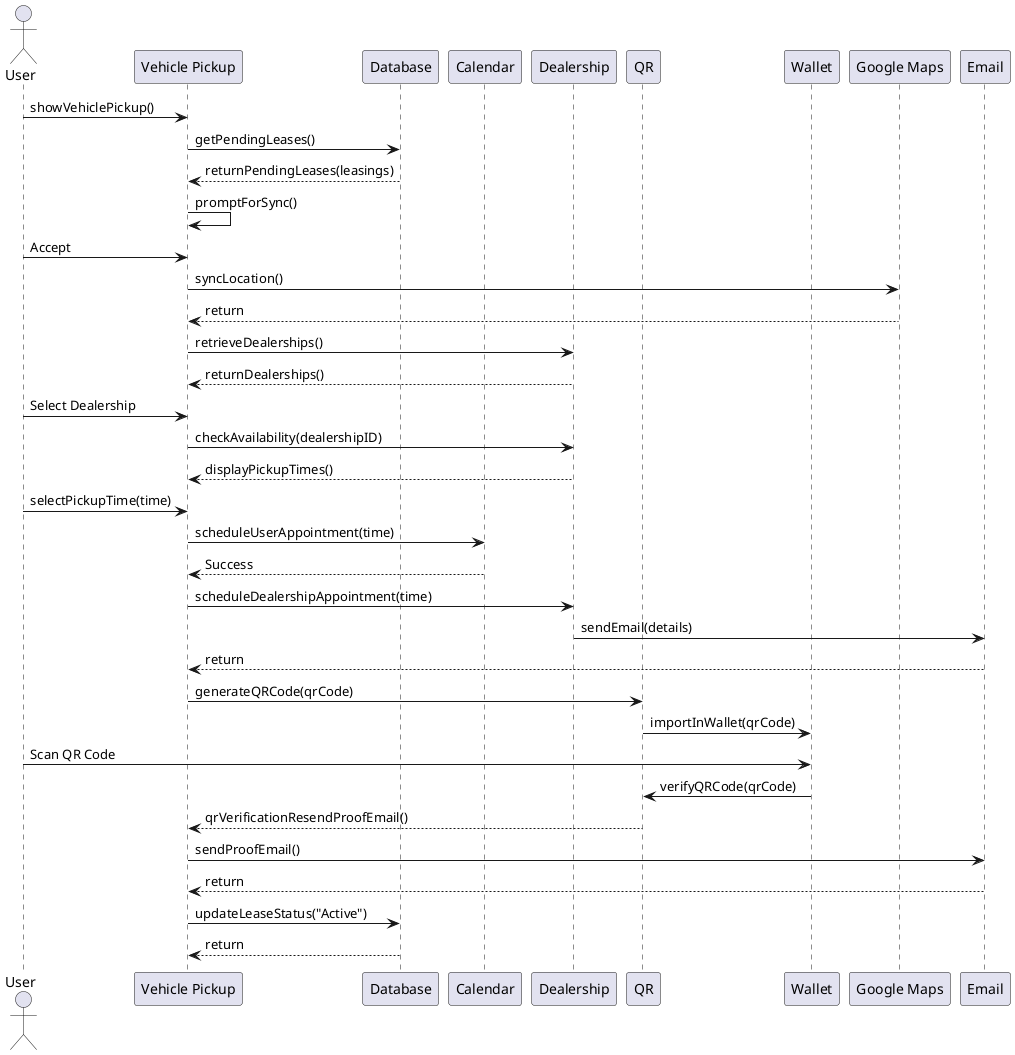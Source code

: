 @startuml
actor User
participant "Vehicle Pickup" as VP
participant Database
participant Calendar
participant Dealership
participant QR
participant Wallet
participant "Google Maps" as GM
participant Email

User -> VP : showVehiclePickup()
VP -> Database : getPendingLeases()
Database --> VP : returnPendingLeases(leasings)
VP -> VP : promptForSync()
User -> VP : Accept
VP -> GM : syncLocation()
GM --> VP : return
VP -> Dealership : retrieveDealerships()
Dealership --> VP : returnDealerships()
User -> VP : Select Dealership
VP -> Dealership : checkAvailability(dealershipID)
Dealership --> VP : displayPickupTimes()
User -> VP : selectPickupTime(time)
VP -> Calendar : scheduleUserAppointment(time)
Calendar --> VP : Success
VP -> Dealership :scheduleDealershipAppointment(time)
Dealership -> Email: sendEmail(details)
Email --> VP : return
VP -> QR : generateQRCode(qrCode)
QR -> Wallet : importInWallet(qrCode)
User -> Wallet : Scan QR Code
Wallet -> QR : verifyQRCode(qrCode)
QR --> VP: qrVerificationResendProofEmail()
VP -> Email :sendProofEmail()
Email --> VP : return
VP -> Database : updateLeaseStatus("Active")
Database --> VP : return

@enduml
